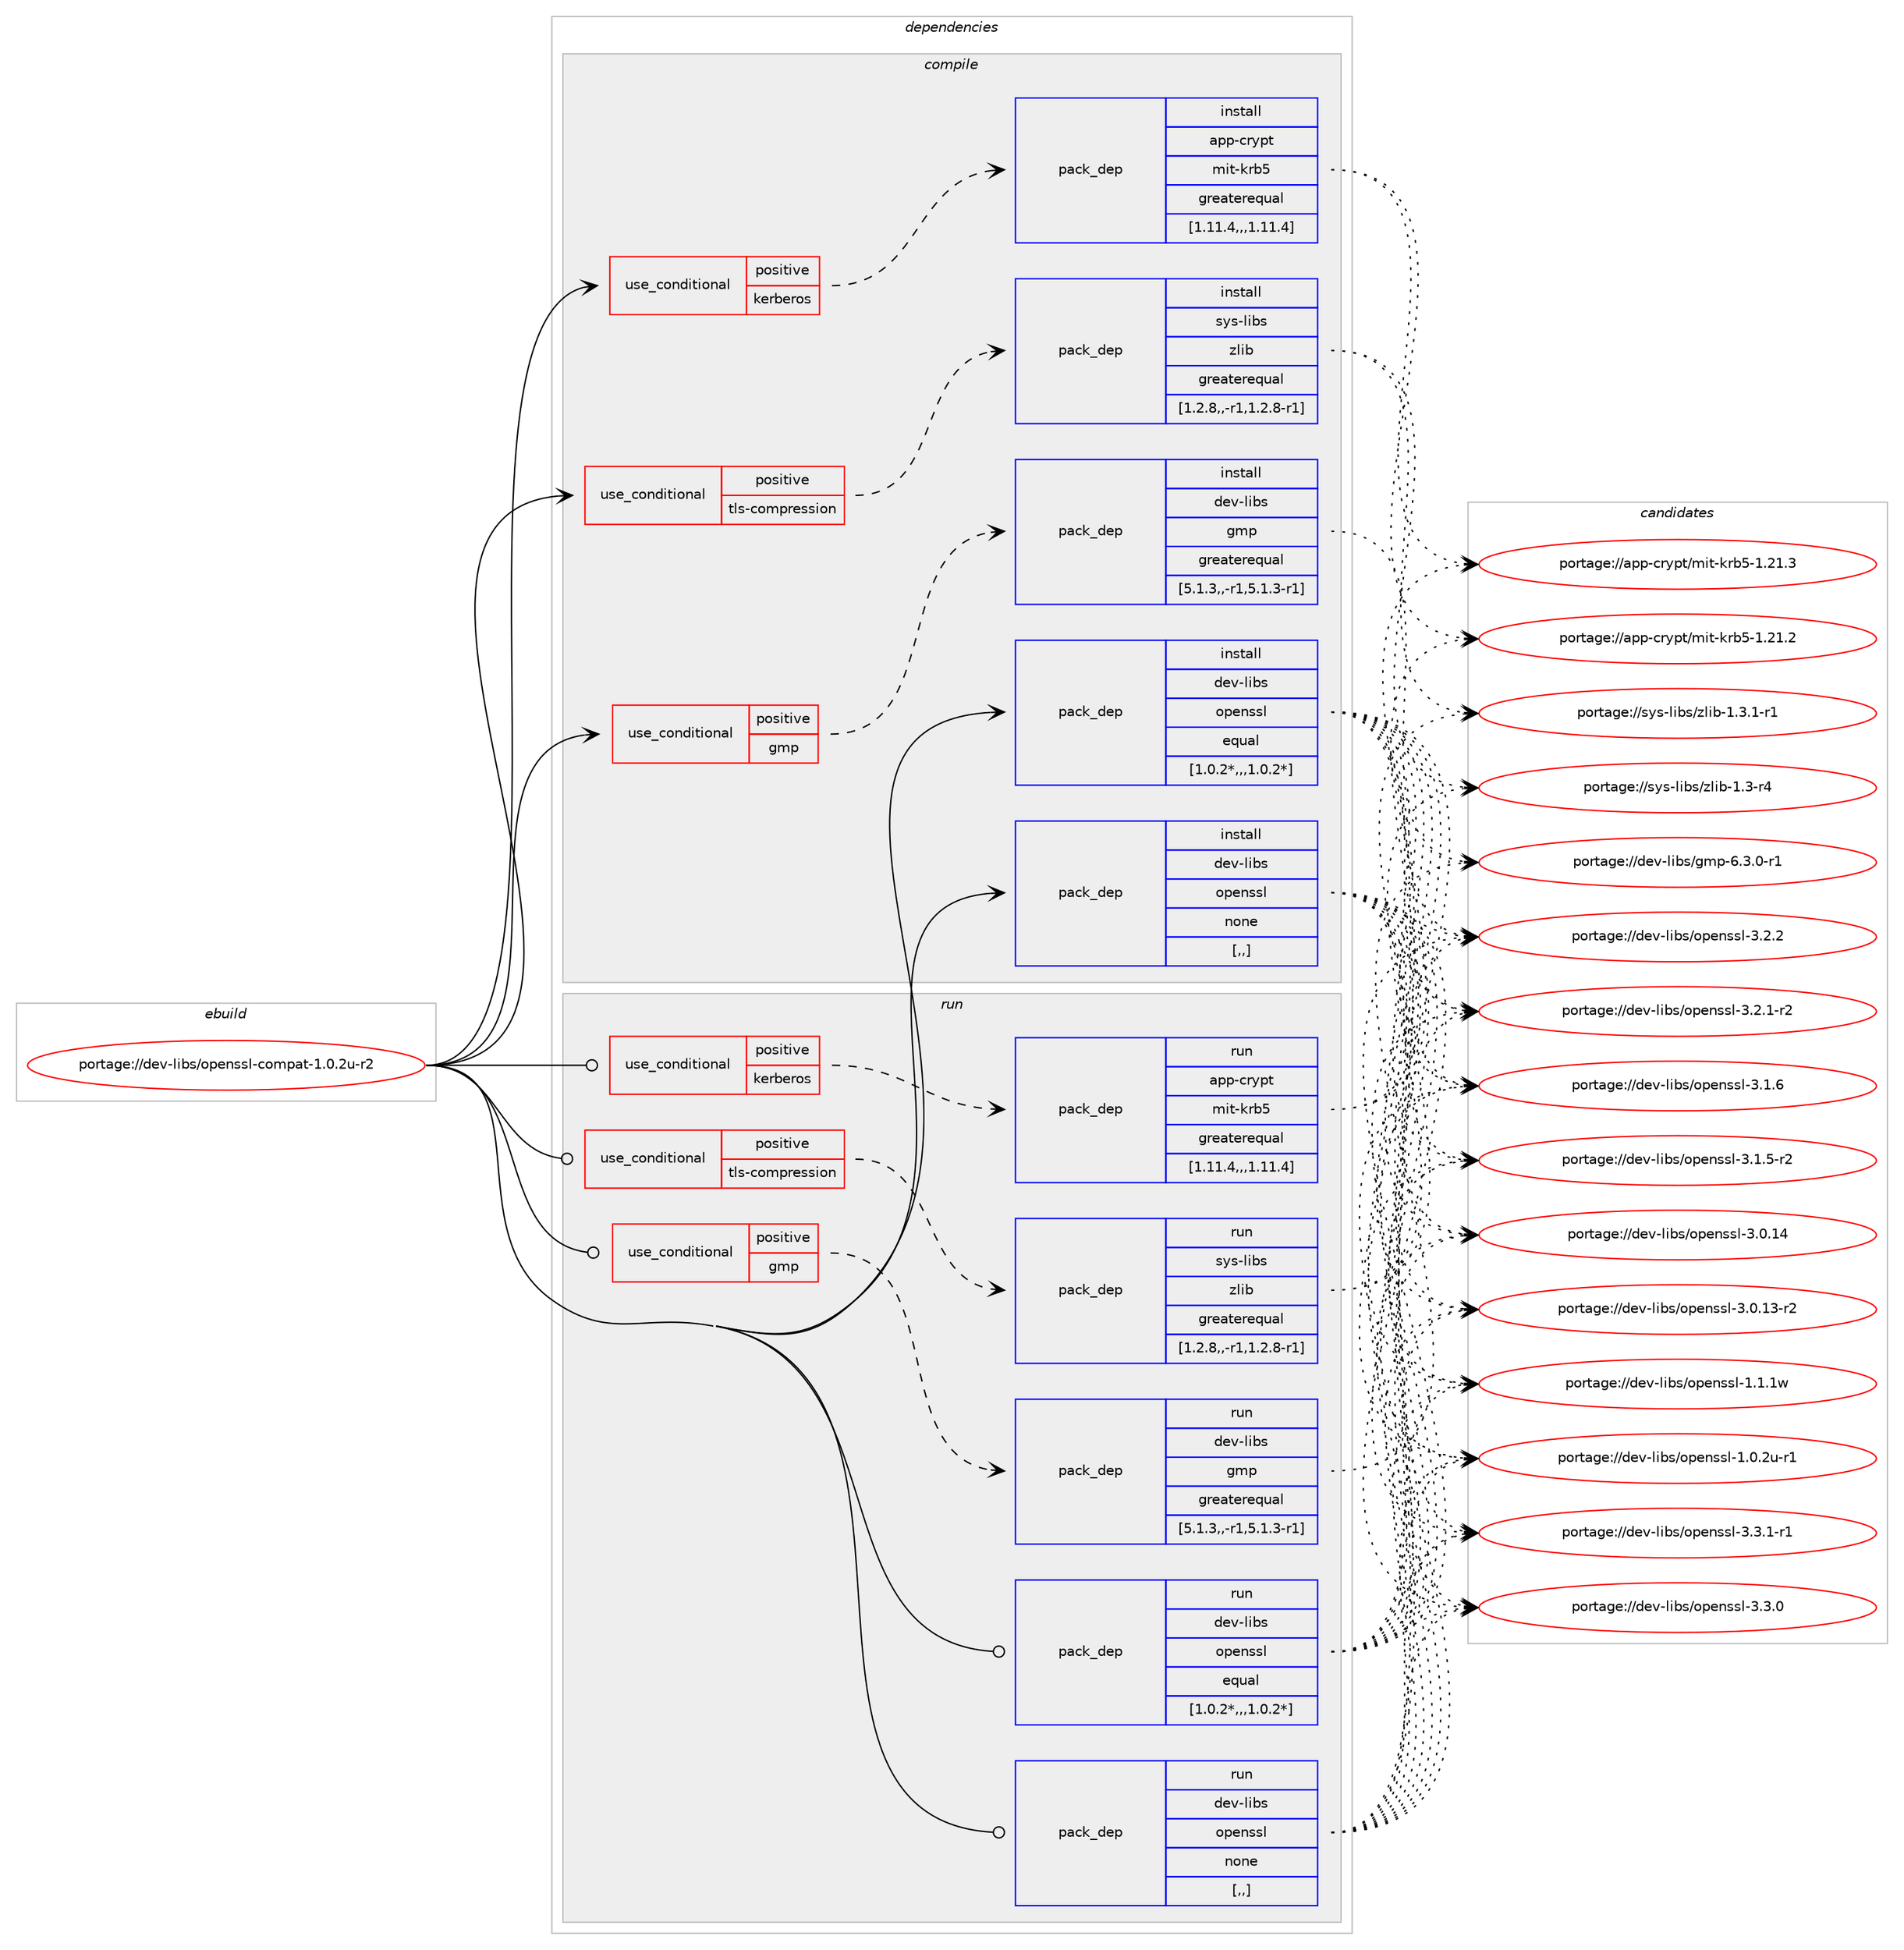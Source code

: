 digraph prolog {

# *************
# Graph options
# *************

newrank=true;
concentrate=true;
compound=true;
graph [rankdir=LR,fontname=Helvetica,fontsize=10,ranksep=1.5];#, ranksep=2.5, nodesep=0.2];
edge  [arrowhead=vee];
node  [fontname=Helvetica,fontsize=10];

# **********
# The ebuild
# **********

subgraph cluster_leftcol {
color=gray;
label=<<i>ebuild</i>>;
id [label="portage://dev-libs/openssl-compat-1.0.2u-r2", color=red, width=4, href="../dev-libs/openssl-compat-1.0.2u-r2.svg"];
}

# ****************
# The dependencies
# ****************

subgraph cluster_midcol {
color=gray;
label=<<i>dependencies</i>>;
subgraph cluster_compile {
fillcolor="#eeeeee";
style=filled;
label=<<i>compile</i>>;
subgraph cond27917 {
dependency113170 [label=<<TABLE BORDER="0" CELLBORDER="1" CELLSPACING="0" CELLPADDING="4"><TR><TD ROWSPAN="3" CELLPADDING="10">use_conditional</TD></TR><TR><TD>positive</TD></TR><TR><TD>gmp</TD></TR></TABLE>>, shape=none, color=red];
subgraph pack84054 {
dependency113171 [label=<<TABLE BORDER="0" CELLBORDER="1" CELLSPACING="0" CELLPADDING="4" WIDTH="220"><TR><TD ROWSPAN="6" CELLPADDING="30">pack_dep</TD></TR><TR><TD WIDTH="110">install</TD></TR><TR><TD>dev-libs</TD></TR><TR><TD>gmp</TD></TR><TR><TD>greaterequal</TD></TR><TR><TD>[5.1.3,,-r1,5.1.3-r1]</TD></TR></TABLE>>, shape=none, color=blue];
}
dependency113170:e -> dependency113171:w [weight=20,style="dashed",arrowhead="vee"];
}
id:e -> dependency113170:w [weight=20,style="solid",arrowhead="vee"];
subgraph cond27918 {
dependency113172 [label=<<TABLE BORDER="0" CELLBORDER="1" CELLSPACING="0" CELLPADDING="4"><TR><TD ROWSPAN="3" CELLPADDING="10">use_conditional</TD></TR><TR><TD>positive</TD></TR><TR><TD>kerberos</TD></TR></TABLE>>, shape=none, color=red];
subgraph pack84055 {
dependency113173 [label=<<TABLE BORDER="0" CELLBORDER="1" CELLSPACING="0" CELLPADDING="4" WIDTH="220"><TR><TD ROWSPAN="6" CELLPADDING="30">pack_dep</TD></TR><TR><TD WIDTH="110">install</TD></TR><TR><TD>app-crypt</TD></TR><TR><TD>mit-krb5</TD></TR><TR><TD>greaterequal</TD></TR><TR><TD>[1.11.4,,,1.11.4]</TD></TR></TABLE>>, shape=none, color=blue];
}
dependency113172:e -> dependency113173:w [weight=20,style="dashed",arrowhead="vee"];
}
id:e -> dependency113172:w [weight=20,style="solid",arrowhead="vee"];
subgraph cond27919 {
dependency113174 [label=<<TABLE BORDER="0" CELLBORDER="1" CELLSPACING="0" CELLPADDING="4"><TR><TD ROWSPAN="3" CELLPADDING="10">use_conditional</TD></TR><TR><TD>positive</TD></TR><TR><TD>tls-compression</TD></TR></TABLE>>, shape=none, color=red];
subgraph pack84056 {
dependency113175 [label=<<TABLE BORDER="0" CELLBORDER="1" CELLSPACING="0" CELLPADDING="4" WIDTH="220"><TR><TD ROWSPAN="6" CELLPADDING="30">pack_dep</TD></TR><TR><TD WIDTH="110">install</TD></TR><TR><TD>sys-libs</TD></TR><TR><TD>zlib</TD></TR><TR><TD>greaterequal</TD></TR><TR><TD>[1.2.8,,-r1,1.2.8-r1]</TD></TR></TABLE>>, shape=none, color=blue];
}
dependency113174:e -> dependency113175:w [weight=20,style="dashed",arrowhead="vee"];
}
id:e -> dependency113174:w [weight=20,style="solid",arrowhead="vee"];
subgraph pack84057 {
dependency113176 [label=<<TABLE BORDER="0" CELLBORDER="1" CELLSPACING="0" CELLPADDING="4" WIDTH="220"><TR><TD ROWSPAN="6" CELLPADDING="30">pack_dep</TD></TR><TR><TD WIDTH="110">install</TD></TR><TR><TD>dev-libs</TD></TR><TR><TD>openssl</TD></TR><TR><TD>equal</TD></TR><TR><TD>[1.0.2*,,,1.0.2*]</TD></TR></TABLE>>, shape=none, color=blue];
}
id:e -> dependency113176:w [weight=20,style="solid",arrowhead="vee"];
subgraph pack84058 {
dependency113177 [label=<<TABLE BORDER="0" CELLBORDER="1" CELLSPACING="0" CELLPADDING="4" WIDTH="220"><TR><TD ROWSPAN="6" CELLPADDING="30">pack_dep</TD></TR><TR><TD WIDTH="110">install</TD></TR><TR><TD>dev-libs</TD></TR><TR><TD>openssl</TD></TR><TR><TD>none</TD></TR><TR><TD>[,,]</TD></TR></TABLE>>, shape=none, color=blue];
}
id:e -> dependency113177:w [weight=20,style="solid",arrowhead="vee"];
}
subgraph cluster_compileandrun {
fillcolor="#eeeeee";
style=filled;
label=<<i>compile and run</i>>;
}
subgraph cluster_run {
fillcolor="#eeeeee";
style=filled;
label=<<i>run</i>>;
subgraph cond27920 {
dependency113178 [label=<<TABLE BORDER="0" CELLBORDER="1" CELLSPACING="0" CELLPADDING="4"><TR><TD ROWSPAN="3" CELLPADDING="10">use_conditional</TD></TR><TR><TD>positive</TD></TR><TR><TD>gmp</TD></TR></TABLE>>, shape=none, color=red];
subgraph pack84059 {
dependency113179 [label=<<TABLE BORDER="0" CELLBORDER="1" CELLSPACING="0" CELLPADDING="4" WIDTH="220"><TR><TD ROWSPAN="6" CELLPADDING="30">pack_dep</TD></TR><TR><TD WIDTH="110">run</TD></TR><TR><TD>dev-libs</TD></TR><TR><TD>gmp</TD></TR><TR><TD>greaterequal</TD></TR><TR><TD>[5.1.3,,-r1,5.1.3-r1]</TD></TR></TABLE>>, shape=none, color=blue];
}
dependency113178:e -> dependency113179:w [weight=20,style="dashed",arrowhead="vee"];
}
id:e -> dependency113178:w [weight=20,style="solid",arrowhead="odot"];
subgraph cond27921 {
dependency113180 [label=<<TABLE BORDER="0" CELLBORDER="1" CELLSPACING="0" CELLPADDING="4"><TR><TD ROWSPAN="3" CELLPADDING="10">use_conditional</TD></TR><TR><TD>positive</TD></TR><TR><TD>kerberos</TD></TR></TABLE>>, shape=none, color=red];
subgraph pack84060 {
dependency113181 [label=<<TABLE BORDER="0" CELLBORDER="1" CELLSPACING="0" CELLPADDING="4" WIDTH="220"><TR><TD ROWSPAN="6" CELLPADDING="30">pack_dep</TD></TR><TR><TD WIDTH="110">run</TD></TR><TR><TD>app-crypt</TD></TR><TR><TD>mit-krb5</TD></TR><TR><TD>greaterequal</TD></TR><TR><TD>[1.11.4,,,1.11.4]</TD></TR></TABLE>>, shape=none, color=blue];
}
dependency113180:e -> dependency113181:w [weight=20,style="dashed",arrowhead="vee"];
}
id:e -> dependency113180:w [weight=20,style="solid",arrowhead="odot"];
subgraph cond27922 {
dependency113182 [label=<<TABLE BORDER="0" CELLBORDER="1" CELLSPACING="0" CELLPADDING="4"><TR><TD ROWSPAN="3" CELLPADDING="10">use_conditional</TD></TR><TR><TD>positive</TD></TR><TR><TD>tls-compression</TD></TR></TABLE>>, shape=none, color=red];
subgraph pack84061 {
dependency113183 [label=<<TABLE BORDER="0" CELLBORDER="1" CELLSPACING="0" CELLPADDING="4" WIDTH="220"><TR><TD ROWSPAN="6" CELLPADDING="30">pack_dep</TD></TR><TR><TD WIDTH="110">run</TD></TR><TR><TD>sys-libs</TD></TR><TR><TD>zlib</TD></TR><TR><TD>greaterequal</TD></TR><TR><TD>[1.2.8,,-r1,1.2.8-r1]</TD></TR></TABLE>>, shape=none, color=blue];
}
dependency113182:e -> dependency113183:w [weight=20,style="dashed",arrowhead="vee"];
}
id:e -> dependency113182:w [weight=20,style="solid",arrowhead="odot"];
subgraph pack84062 {
dependency113184 [label=<<TABLE BORDER="0" CELLBORDER="1" CELLSPACING="0" CELLPADDING="4" WIDTH="220"><TR><TD ROWSPAN="6" CELLPADDING="30">pack_dep</TD></TR><TR><TD WIDTH="110">run</TD></TR><TR><TD>dev-libs</TD></TR><TR><TD>openssl</TD></TR><TR><TD>equal</TD></TR><TR><TD>[1.0.2*,,,1.0.2*]</TD></TR></TABLE>>, shape=none, color=blue];
}
id:e -> dependency113184:w [weight=20,style="solid",arrowhead="odot"];
subgraph pack84063 {
dependency113185 [label=<<TABLE BORDER="0" CELLBORDER="1" CELLSPACING="0" CELLPADDING="4" WIDTH="220"><TR><TD ROWSPAN="6" CELLPADDING="30">pack_dep</TD></TR><TR><TD WIDTH="110">run</TD></TR><TR><TD>dev-libs</TD></TR><TR><TD>openssl</TD></TR><TR><TD>none</TD></TR><TR><TD>[,,]</TD></TR></TABLE>>, shape=none, color=blue];
}
id:e -> dependency113185:w [weight=20,style="solid",arrowhead="odot"];
}
}

# **************
# The candidates
# **************

subgraph cluster_choices {
rank=same;
color=gray;
label=<<i>candidates</i>>;

subgraph choice84054 {
color=black;
nodesep=1;
choice1001011184510810598115471031091124554465146484511449 [label="portage://dev-libs/gmp-6.3.0-r1", color=red, width=4,href="../dev-libs/gmp-6.3.0-r1.svg"];
dependency113171:e -> choice1001011184510810598115471031091124554465146484511449:w [style=dotted,weight="100"];
}
subgraph choice84055 {
color=black;
nodesep=1;
choice9711211245991141211121164710910511645107114985345494650494651 [label="portage://app-crypt/mit-krb5-1.21.3", color=red, width=4,href="../app-crypt/mit-krb5-1.21.3.svg"];
choice9711211245991141211121164710910511645107114985345494650494650 [label="portage://app-crypt/mit-krb5-1.21.2", color=red, width=4,href="../app-crypt/mit-krb5-1.21.2.svg"];
dependency113173:e -> choice9711211245991141211121164710910511645107114985345494650494651:w [style=dotted,weight="100"];
dependency113173:e -> choice9711211245991141211121164710910511645107114985345494650494650:w [style=dotted,weight="100"];
}
subgraph choice84056 {
color=black;
nodesep=1;
choice115121115451081059811547122108105984549465146494511449 [label="portage://sys-libs/zlib-1.3.1-r1", color=red, width=4,href="../sys-libs/zlib-1.3.1-r1.svg"];
choice11512111545108105981154712210810598454946514511452 [label="portage://sys-libs/zlib-1.3-r4", color=red, width=4,href="../sys-libs/zlib-1.3-r4.svg"];
dependency113175:e -> choice115121115451081059811547122108105984549465146494511449:w [style=dotted,weight="100"];
dependency113175:e -> choice11512111545108105981154712210810598454946514511452:w [style=dotted,weight="100"];
}
subgraph choice84057 {
color=black;
nodesep=1;
choice1001011184510810598115471111121011101151151084551465146494511449 [label="portage://dev-libs/openssl-3.3.1-r1", color=red, width=4,href="../dev-libs/openssl-3.3.1-r1.svg"];
choice100101118451081059811547111112101110115115108455146514648 [label="portage://dev-libs/openssl-3.3.0", color=red, width=4,href="../dev-libs/openssl-3.3.0.svg"];
choice100101118451081059811547111112101110115115108455146504650 [label="portage://dev-libs/openssl-3.2.2", color=red, width=4,href="../dev-libs/openssl-3.2.2.svg"];
choice1001011184510810598115471111121011101151151084551465046494511450 [label="portage://dev-libs/openssl-3.2.1-r2", color=red, width=4,href="../dev-libs/openssl-3.2.1-r2.svg"];
choice100101118451081059811547111112101110115115108455146494654 [label="portage://dev-libs/openssl-3.1.6", color=red, width=4,href="../dev-libs/openssl-3.1.6.svg"];
choice1001011184510810598115471111121011101151151084551464946534511450 [label="portage://dev-libs/openssl-3.1.5-r2", color=red, width=4,href="../dev-libs/openssl-3.1.5-r2.svg"];
choice10010111845108105981154711111210111011511510845514648464952 [label="portage://dev-libs/openssl-3.0.14", color=red, width=4,href="../dev-libs/openssl-3.0.14.svg"];
choice100101118451081059811547111112101110115115108455146484649514511450 [label="portage://dev-libs/openssl-3.0.13-r2", color=red, width=4,href="../dev-libs/openssl-3.0.13-r2.svg"];
choice100101118451081059811547111112101110115115108454946494649119 [label="portage://dev-libs/openssl-1.1.1w", color=red, width=4,href="../dev-libs/openssl-1.1.1w.svg"];
choice1001011184510810598115471111121011101151151084549464846501174511449 [label="portage://dev-libs/openssl-1.0.2u-r1", color=red, width=4,href="../dev-libs/openssl-1.0.2u-r1.svg"];
dependency113176:e -> choice1001011184510810598115471111121011101151151084551465146494511449:w [style=dotted,weight="100"];
dependency113176:e -> choice100101118451081059811547111112101110115115108455146514648:w [style=dotted,weight="100"];
dependency113176:e -> choice100101118451081059811547111112101110115115108455146504650:w [style=dotted,weight="100"];
dependency113176:e -> choice1001011184510810598115471111121011101151151084551465046494511450:w [style=dotted,weight="100"];
dependency113176:e -> choice100101118451081059811547111112101110115115108455146494654:w [style=dotted,weight="100"];
dependency113176:e -> choice1001011184510810598115471111121011101151151084551464946534511450:w [style=dotted,weight="100"];
dependency113176:e -> choice10010111845108105981154711111210111011511510845514648464952:w [style=dotted,weight="100"];
dependency113176:e -> choice100101118451081059811547111112101110115115108455146484649514511450:w [style=dotted,weight="100"];
dependency113176:e -> choice100101118451081059811547111112101110115115108454946494649119:w [style=dotted,weight="100"];
dependency113176:e -> choice1001011184510810598115471111121011101151151084549464846501174511449:w [style=dotted,weight="100"];
}
subgraph choice84058 {
color=black;
nodesep=1;
choice1001011184510810598115471111121011101151151084551465146494511449 [label="portage://dev-libs/openssl-3.3.1-r1", color=red, width=4,href="../dev-libs/openssl-3.3.1-r1.svg"];
choice100101118451081059811547111112101110115115108455146514648 [label="portage://dev-libs/openssl-3.3.0", color=red, width=4,href="../dev-libs/openssl-3.3.0.svg"];
choice100101118451081059811547111112101110115115108455146504650 [label="portage://dev-libs/openssl-3.2.2", color=red, width=4,href="../dev-libs/openssl-3.2.2.svg"];
choice1001011184510810598115471111121011101151151084551465046494511450 [label="portage://dev-libs/openssl-3.2.1-r2", color=red, width=4,href="../dev-libs/openssl-3.2.1-r2.svg"];
choice100101118451081059811547111112101110115115108455146494654 [label="portage://dev-libs/openssl-3.1.6", color=red, width=4,href="../dev-libs/openssl-3.1.6.svg"];
choice1001011184510810598115471111121011101151151084551464946534511450 [label="portage://dev-libs/openssl-3.1.5-r2", color=red, width=4,href="../dev-libs/openssl-3.1.5-r2.svg"];
choice10010111845108105981154711111210111011511510845514648464952 [label="portage://dev-libs/openssl-3.0.14", color=red, width=4,href="../dev-libs/openssl-3.0.14.svg"];
choice100101118451081059811547111112101110115115108455146484649514511450 [label="portage://dev-libs/openssl-3.0.13-r2", color=red, width=4,href="../dev-libs/openssl-3.0.13-r2.svg"];
choice100101118451081059811547111112101110115115108454946494649119 [label="portage://dev-libs/openssl-1.1.1w", color=red, width=4,href="../dev-libs/openssl-1.1.1w.svg"];
choice1001011184510810598115471111121011101151151084549464846501174511449 [label="portage://dev-libs/openssl-1.0.2u-r1", color=red, width=4,href="../dev-libs/openssl-1.0.2u-r1.svg"];
dependency113177:e -> choice1001011184510810598115471111121011101151151084551465146494511449:w [style=dotted,weight="100"];
dependency113177:e -> choice100101118451081059811547111112101110115115108455146514648:w [style=dotted,weight="100"];
dependency113177:e -> choice100101118451081059811547111112101110115115108455146504650:w [style=dotted,weight="100"];
dependency113177:e -> choice1001011184510810598115471111121011101151151084551465046494511450:w [style=dotted,weight="100"];
dependency113177:e -> choice100101118451081059811547111112101110115115108455146494654:w [style=dotted,weight="100"];
dependency113177:e -> choice1001011184510810598115471111121011101151151084551464946534511450:w [style=dotted,weight="100"];
dependency113177:e -> choice10010111845108105981154711111210111011511510845514648464952:w [style=dotted,weight="100"];
dependency113177:e -> choice100101118451081059811547111112101110115115108455146484649514511450:w [style=dotted,weight="100"];
dependency113177:e -> choice100101118451081059811547111112101110115115108454946494649119:w [style=dotted,weight="100"];
dependency113177:e -> choice1001011184510810598115471111121011101151151084549464846501174511449:w [style=dotted,weight="100"];
}
subgraph choice84059 {
color=black;
nodesep=1;
choice1001011184510810598115471031091124554465146484511449 [label="portage://dev-libs/gmp-6.3.0-r1", color=red, width=4,href="../dev-libs/gmp-6.3.0-r1.svg"];
dependency113179:e -> choice1001011184510810598115471031091124554465146484511449:w [style=dotted,weight="100"];
}
subgraph choice84060 {
color=black;
nodesep=1;
choice9711211245991141211121164710910511645107114985345494650494651 [label="portage://app-crypt/mit-krb5-1.21.3", color=red, width=4,href="../app-crypt/mit-krb5-1.21.3.svg"];
choice9711211245991141211121164710910511645107114985345494650494650 [label="portage://app-crypt/mit-krb5-1.21.2", color=red, width=4,href="../app-crypt/mit-krb5-1.21.2.svg"];
dependency113181:e -> choice9711211245991141211121164710910511645107114985345494650494651:w [style=dotted,weight="100"];
dependency113181:e -> choice9711211245991141211121164710910511645107114985345494650494650:w [style=dotted,weight="100"];
}
subgraph choice84061 {
color=black;
nodesep=1;
choice115121115451081059811547122108105984549465146494511449 [label="portage://sys-libs/zlib-1.3.1-r1", color=red, width=4,href="../sys-libs/zlib-1.3.1-r1.svg"];
choice11512111545108105981154712210810598454946514511452 [label="portage://sys-libs/zlib-1.3-r4", color=red, width=4,href="../sys-libs/zlib-1.3-r4.svg"];
dependency113183:e -> choice115121115451081059811547122108105984549465146494511449:w [style=dotted,weight="100"];
dependency113183:e -> choice11512111545108105981154712210810598454946514511452:w [style=dotted,weight="100"];
}
subgraph choice84062 {
color=black;
nodesep=1;
choice1001011184510810598115471111121011101151151084551465146494511449 [label="portage://dev-libs/openssl-3.3.1-r1", color=red, width=4,href="../dev-libs/openssl-3.3.1-r1.svg"];
choice100101118451081059811547111112101110115115108455146514648 [label="portage://dev-libs/openssl-3.3.0", color=red, width=4,href="../dev-libs/openssl-3.3.0.svg"];
choice100101118451081059811547111112101110115115108455146504650 [label="portage://dev-libs/openssl-3.2.2", color=red, width=4,href="../dev-libs/openssl-3.2.2.svg"];
choice1001011184510810598115471111121011101151151084551465046494511450 [label="portage://dev-libs/openssl-3.2.1-r2", color=red, width=4,href="../dev-libs/openssl-3.2.1-r2.svg"];
choice100101118451081059811547111112101110115115108455146494654 [label="portage://dev-libs/openssl-3.1.6", color=red, width=4,href="../dev-libs/openssl-3.1.6.svg"];
choice1001011184510810598115471111121011101151151084551464946534511450 [label="portage://dev-libs/openssl-3.1.5-r2", color=red, width=4,href="../dev-libs/openssl-3.1.5-r2.svg"];
choice10010111845108105981154711111210111011511510845514648464952 [label="portage://dev-libs/openssl-3.0.14", color=red, width=4,href="../dev-libs/openssl-3.0.14.svg"];
choice100101118451081059811547111112101110115115108455146484649514511450 [label="portage://dev-libs/openssl-3.0.13-r2", color=red, width=4,href="../dev-libs/openssl-3.0.13-r2.svg"];
choice100101118451081059811547111112101110115115108454946494649119 [label="portage://dev-libs/openssl-1.1.1w", color=red, width=4,href="../dev-libs/openssl-1.1.1w.svg"];
choice1001011184510810598115471111121011101151151084549464846501174511449 [label="portage://dev-libs/openssl-1.0.2u-r1", color=red, width=4,href="../dev-libs/openssl-1.0.2u-r1.svg"];
dependency113184:e -> choice1001011184510810598115471111121011101151151084551465146494511449:w [style=dotted,weight="100"];
dependency113184:e -> choice100101118451081059811547111112101110115115108455146514648:w [style=dotted,weight="100"];
dependency113184:e -> choice100101118451081059811547111112101110115115108455146504650:w [style=dotted,weight="100"];
dependency113184:e -> choice1001011184510810598115471111121011101151151084551465046494511450:w [style=dotted,weight="100"];
dependency113184:e -> choice100101118451081059811547111112101110115115108455146494654:w [style=dotted,weight="100"];
dependency113184:e -> choice1001011184510810598115471111121011101151151084551464946534511450:w [style=dotted,weight="100"];
dependency113184:e -> choice10010111845108105981154711111210111011511510845514648464952:w [style=dotted,weight="100"];
dependency113184:e -> choice100101118451081059811547111112101110115115108455146484649514511450:w [style=dotted,weight="100"];
dependency113184:e -> choice100101118451081059811547111112101110115115108454946494649119:w [style=dotted,weight="100"];
dependency113184:e -> choice1001011184510810598115471111121011101151151084549464846501174511449:w [style=dotted,weight="100"];
}
subgraph choice84063 {
color=black;
nodesep=1;
choice1001011184510810598115471111121011101151151084551465146494511449 [label="portage://dev-libs/openssl-3.3.1-r1", color=red, width=4,href="../dev-libs/openssl-3.3.1-r1.svg"];
choice100101118451081059811547111112101110115115108455146514648 [label="portage://dev-libs/openssl-3.3.0", color=red, width=4,href="../dev-libs/openssl-3.3.0.svg"];
choice100101118451081059811547111112101110115115108455146504650 [label="portage://dev-libs/openssl-3.2.2", color=red, width=4,href="../dev-libs/openssl-3.2.2.svg"];
choice1001011184510810598115471111121011101151151084551465046494511450 [label="portage://dev-libs/openssl-3.2.1-r2", color=red, width=4,href="../dev-libs/openssl-3.2.1-r2.svg"];
choice100101118451081059811547111112101110115115108455146494654 [label="portage://dev-libs/openssl-3.1.6", color=red, width=4,href="../dev-libs/openssl-3.1.6.svg"];
choice1001011184510810598115471111121011101151151084551464946534511450 [label="portage://dev-libs/openssl-3.1.5-r2", color=red, width=4,href="../dev-libs/openssl-3.1.5-r2.svg"];
choice10010111845108105981154711111210111011511510845514648464952 [label="portage://dev-libs/openssl-3.0.14", color=red, width=4,href="../dev-libs/openssl-3.0.14.svg"];
choice100101118451081059811547111112101110115115108455146484649514511450 [label="portage://dev-libs/openssl-3.0.13-r2", color=red, width=4,href="../dev-libs/openssl-3.0.13-r2.svg"];
choice100101118451081059811547111112101110115115108454946494649119 [label="portage://dev-libs/openssl-1.1.1w", color=red, width=4,href="../dev-libs/openssl-1.1.1w.svg"];
choice1001011184510810598115471111121011101151151084549464846501174511449 [label="portage://dev-libs/openssl-1.0.2u-r1", color=red, width=4,href="../dev-libs/openssl-1.0.2u-r1.svg"];
dependency113185:e -> choice1001011184510810598115471111121011101151151084551465146494511449:w [style=dotted,weight="100"];
dependency113185:e -> choice100101118451081059811547111112101110115115108455146514648:w [style=dotted,weight="100"];
dependency113185:e -> choice100101118451081059811547111112101110115115108455146504650:w [style=dotted,weight="100"];
dependency113185:e -> choice1001011184510810598115471111121011101151151084551465046494511450:w [style=dotted,weight="100"];
dependency113185:e -> choice100101118451081059811547111112101110115115108455146494654:w [style=dotted,weight="100"];
dependency113185:e -> choice1001011184510810598115471111121011101151151084551464946534511450:w [style=dotted,weight="100"];
dependency113185:e -> choice10010111845108105981154711111210111011511510845514648464952:w [style=dotted,weight="100"];
dependency113185:e -> choice100101118451081059811547111112101110115115108455146484649514511450:w [style=dotted,weight="100"];
dependency113185:e -> choice100101118451081059811547111112101110115115108454946494649119:w [style=dotted,weight="100"];
dependency113185:e -> choice1001011184510810598115471111121011101151151084549464846501174511449:w [style=dotted,weight="100"];
}
}

}
